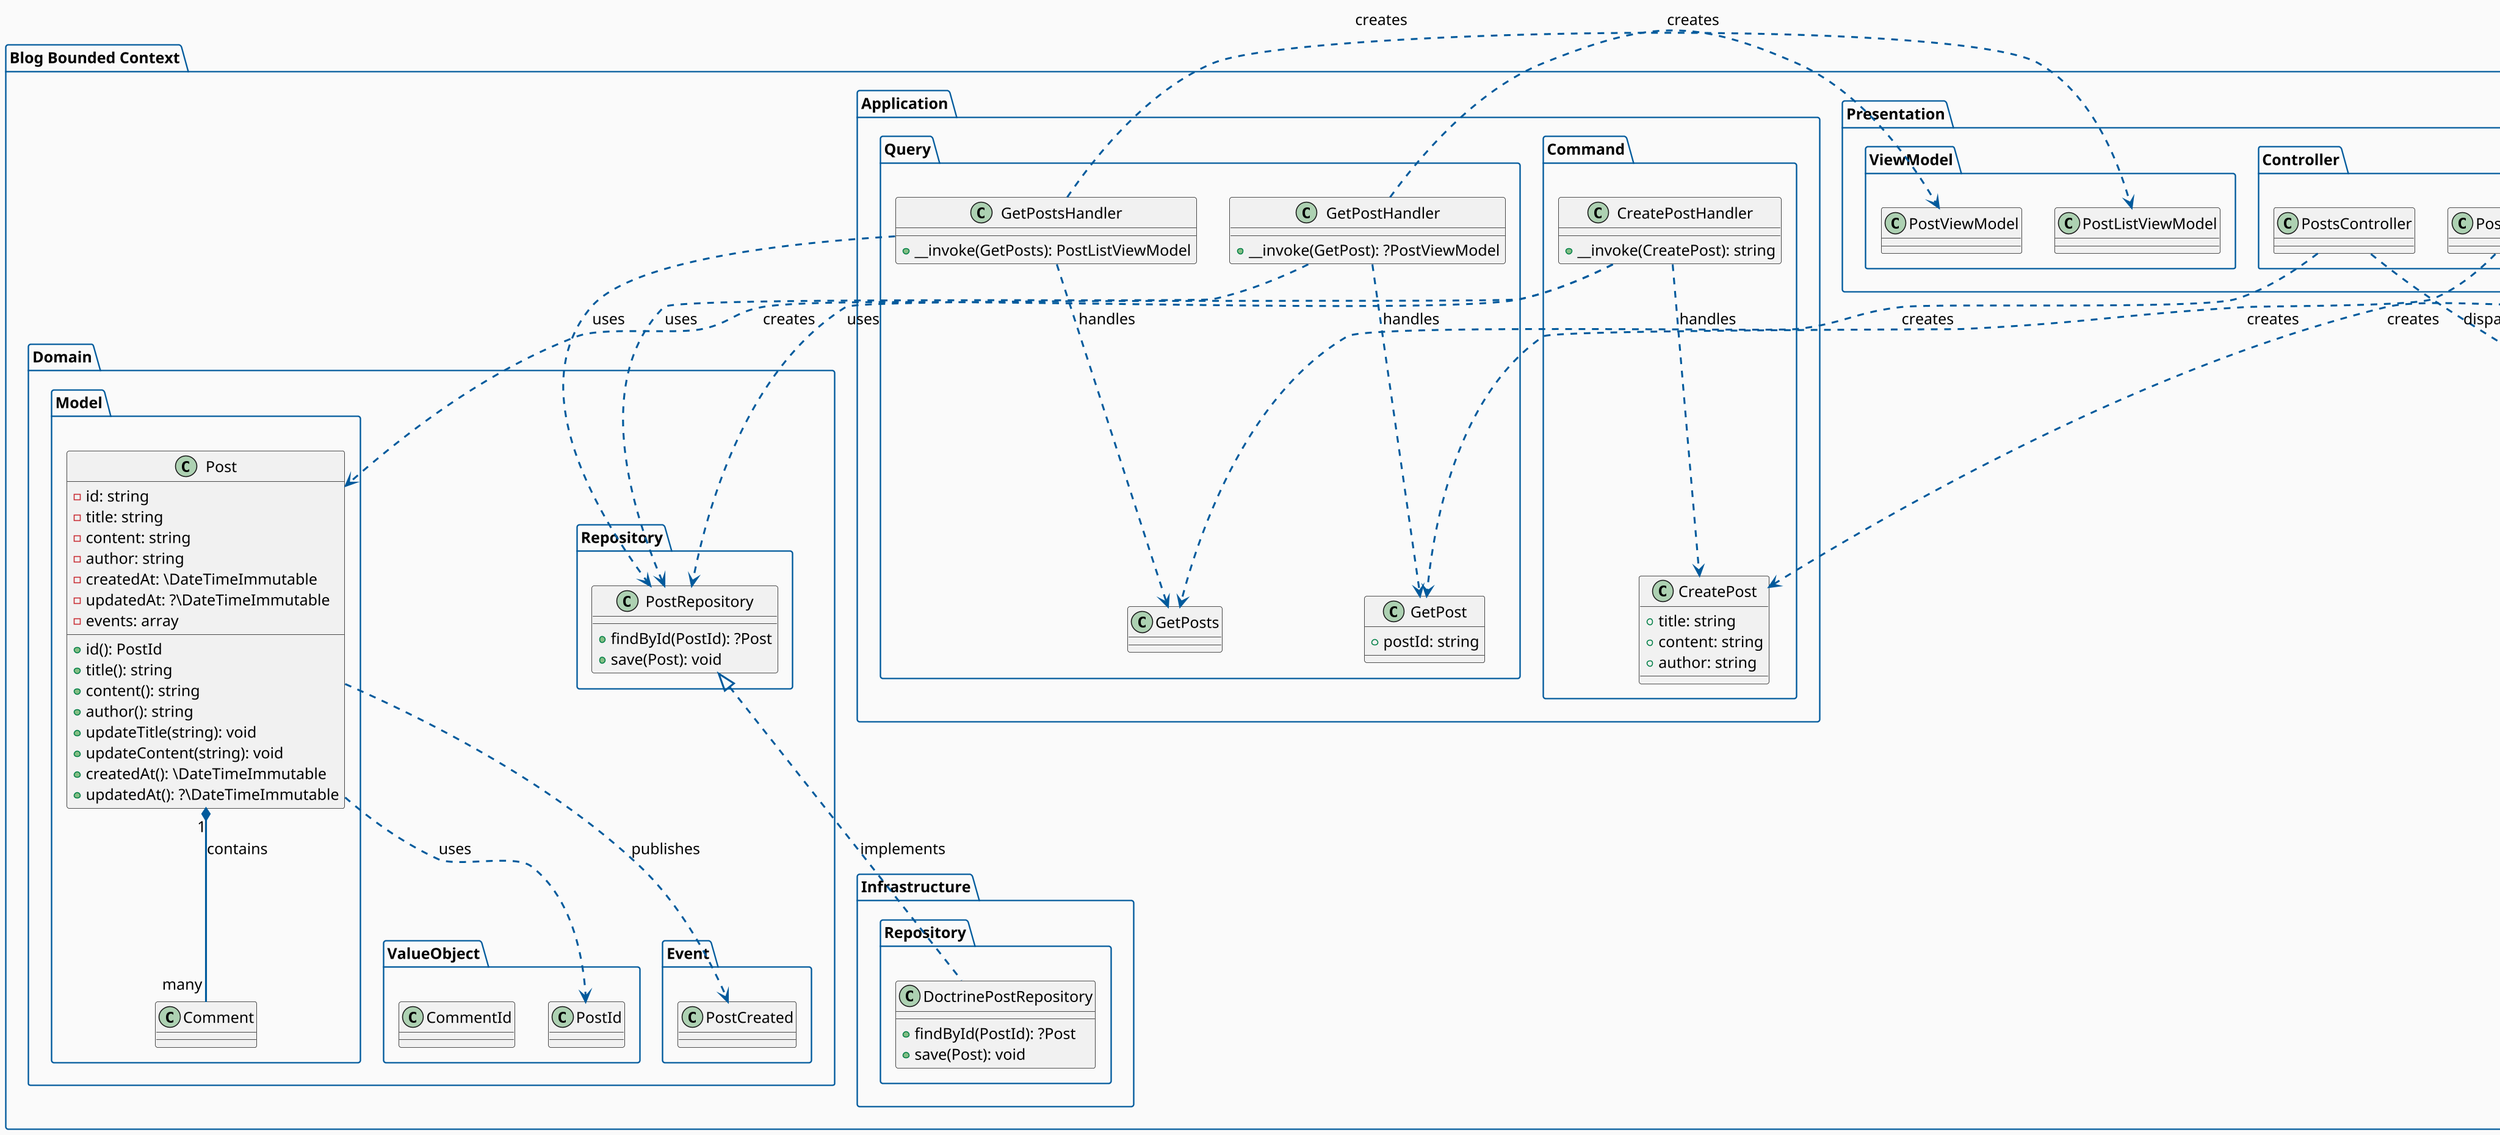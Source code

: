 @startuml
skinparam dpi 150
skinparam backgroundColor #FAFAFA
skinparam shadowing false

skinparam defaultFontName "Nunito"
skinparam defaultFontSize 16
skinparam defaultTextAlignment center

skinparam node {
  BackgroundColor #FFFFFF
  BorderColor #005A9C
  BorderThickness 2
}

skinparam component {
  BackgroundColor #FFFFFF
  BorderColor #005A9C
  BorderThickness 2
}

skinparam rectangle {
  BackgroundColor #FFFFFF
  BorderColor #005A9C
  BorderThickness 2
}

skinparam arrowColor #005A9C
skinparam arrowThickness 2

skinparam activity {
  BackgroundColor #FFFFFF
  BorderColor #005A9C
}

skinparam sequence {
  ParticipantBorderColor #005A9C
  LifeLineBorderColor #005A9C
  LifeLineBackgroundColor #E6F0FA
  ParticipantBackgroundColor #FFFFFF
}

skinparam package {
  BackgroundColor #FAFAFA
  BorderColor #005A9C
}

skinparam note {
  BackgroundColor #E6F0FA
  BorderColor #005A9C
}

skinparam title {
  BackgroundColor #FFFFFF
  BorderColor #005A9C
}

' Pro sekvenční diagramy
skinparam sequenceArrowThickness 2
skinparam sequenceArrowColor #005A9C


!define RECTANGLE class
!define COMPONENT component
package "Blog Bounded Context" as Blog {
  package "Domain" as BlogDomain {
    package "Model" as BlogModel {
      RECTANGLE "Post" as PostEntity {
        - id: string
        - title: string
        - content: string
        - author: string
        - createdAt: \DateTimeImmutable
        - updatedAt: ?\DateTimeImmutable
        - events: array
        + id(): PostId
        + title(): string
        + content(): string
        + author(): string
        + updateTitle(string): void
        + updateContent(string): void
        + createdAt(): \DateTimeImmutable
        + updatedAt(): ?\DateTimeImmutable
      }
      
      RECTANGLE "Comment" as CommentEntity {
      }
    }
    
    package "ValueObject" as BlogValueObject {
      RECTANGLE "PostId" as PostIdVO
      RECTANGLE "CommentId" as CommentIdVO
    }
    
    package "Event" as BlogEvent {
      RECTANGLE "PostCreated" as PostCreatedEvent
    }
    
    package "Repository" as BlogRepository {
      RECTANGLE "PostRepository" as PostRepositoryInterface {
        + findById(PostId): ?Post
        + save(Post): void
      }
    }
  }
  
  package "Infrastructure" as BlogInfrastructure {
    package "Repository" as BlogInfraRepo {
      RECTANGLE "DoctrinePostRepository" as DoctrinePostRepo {
        + findById(PostId): ?Post
        + save(Post): void
      }
    }
  }
  
  package "Application" as BlogApplication {
    package "Command" as BlogCommand {
      RECTANGLE "CreatePost" as CreatePostCommand {
        + title: string
        + content: string
        + author: string
      }
      
      RECTANGLE "CreatePostHandler" as CreatePostHandler {
        + __invoke(CreatePost): string
      }
    }
    
    package "Query" as BlogQuery {
      RECTANGLE "GetPost" as GetPostQuery {
        + postId: string
      }
      
      RECTANGLE "GetPostHandler" as GetPostHandler {
        + __invoke(GetPost): ?PostViewModel
      }
      
      RECTANGLE "GetPosts" as GetPostsQuery
      
      RECTANGLE "GetPostsHandler" as GetPostsHandler {
        + __invoke(GetPosts): PostListViewModel
      }
    }
  }
  
  package "Presentation" as BlogPresentation {
    package "Controller" as BlogController {
      RECTANGLE "CreatePostController" as CreatePostController
      RECTANGLE "PostsController" as PostsController
      RECTANGLE "PostController" as PostController
    }
    
    package "ViewModel" as BlogViewModel {
      RECTANGLE "PostViewModel" as PostViewModelClass
      RECTANGLE "PostListViewModel" as PostListViewModelClass
    }
  }
}

package "Shared" as Shared {
  package "Infrastructure" as SharedInfra {
    package "Bus" as SharedBus {
      RECTANGLE "MessengerCommandBus" as CommandBus
      RECTANGLE "MessengerQueryBus" as QueryBus
    }
  }
}

' Vztahy
PostEntity "1" *-- "many" CommentEntity : contains
PostEntity ..> PostIdVO : uses
PostEntity ..> PostCreatedEvent : publishes

PostRepositoryInterface <|.. DoctrinePostRepo : implements

CreatePostHandler ..> PostRepositoryInterface : uses
CreatePostHandler ..> PostEntity : creates
CreatePostHandler ..> CreatePostCommand : handles

GetPostHandler ..> PostRepositoryInterface : uses
GetPostHandler ..> PostViewModelClass : creates
GetPostHandler ..> GetPostQuery : handles

GetPostsHandler ..> PostRepositoryInterface : uses
GetPostsHandler ..> PostListViewModelClass : creates
GetPostsHandler ..> GetPostsQuery : handles

CreatePostController ..> CreatePostCommand : creates
CreatePostController ..> CommandBus : dispatches

PostController ..> GetPostQuery : creates
PostController ..> QueryBus : dispatches

PostsController ..> GetPostsQuery : creates
PostsController ..> QueryBus : dispatches

@enduml